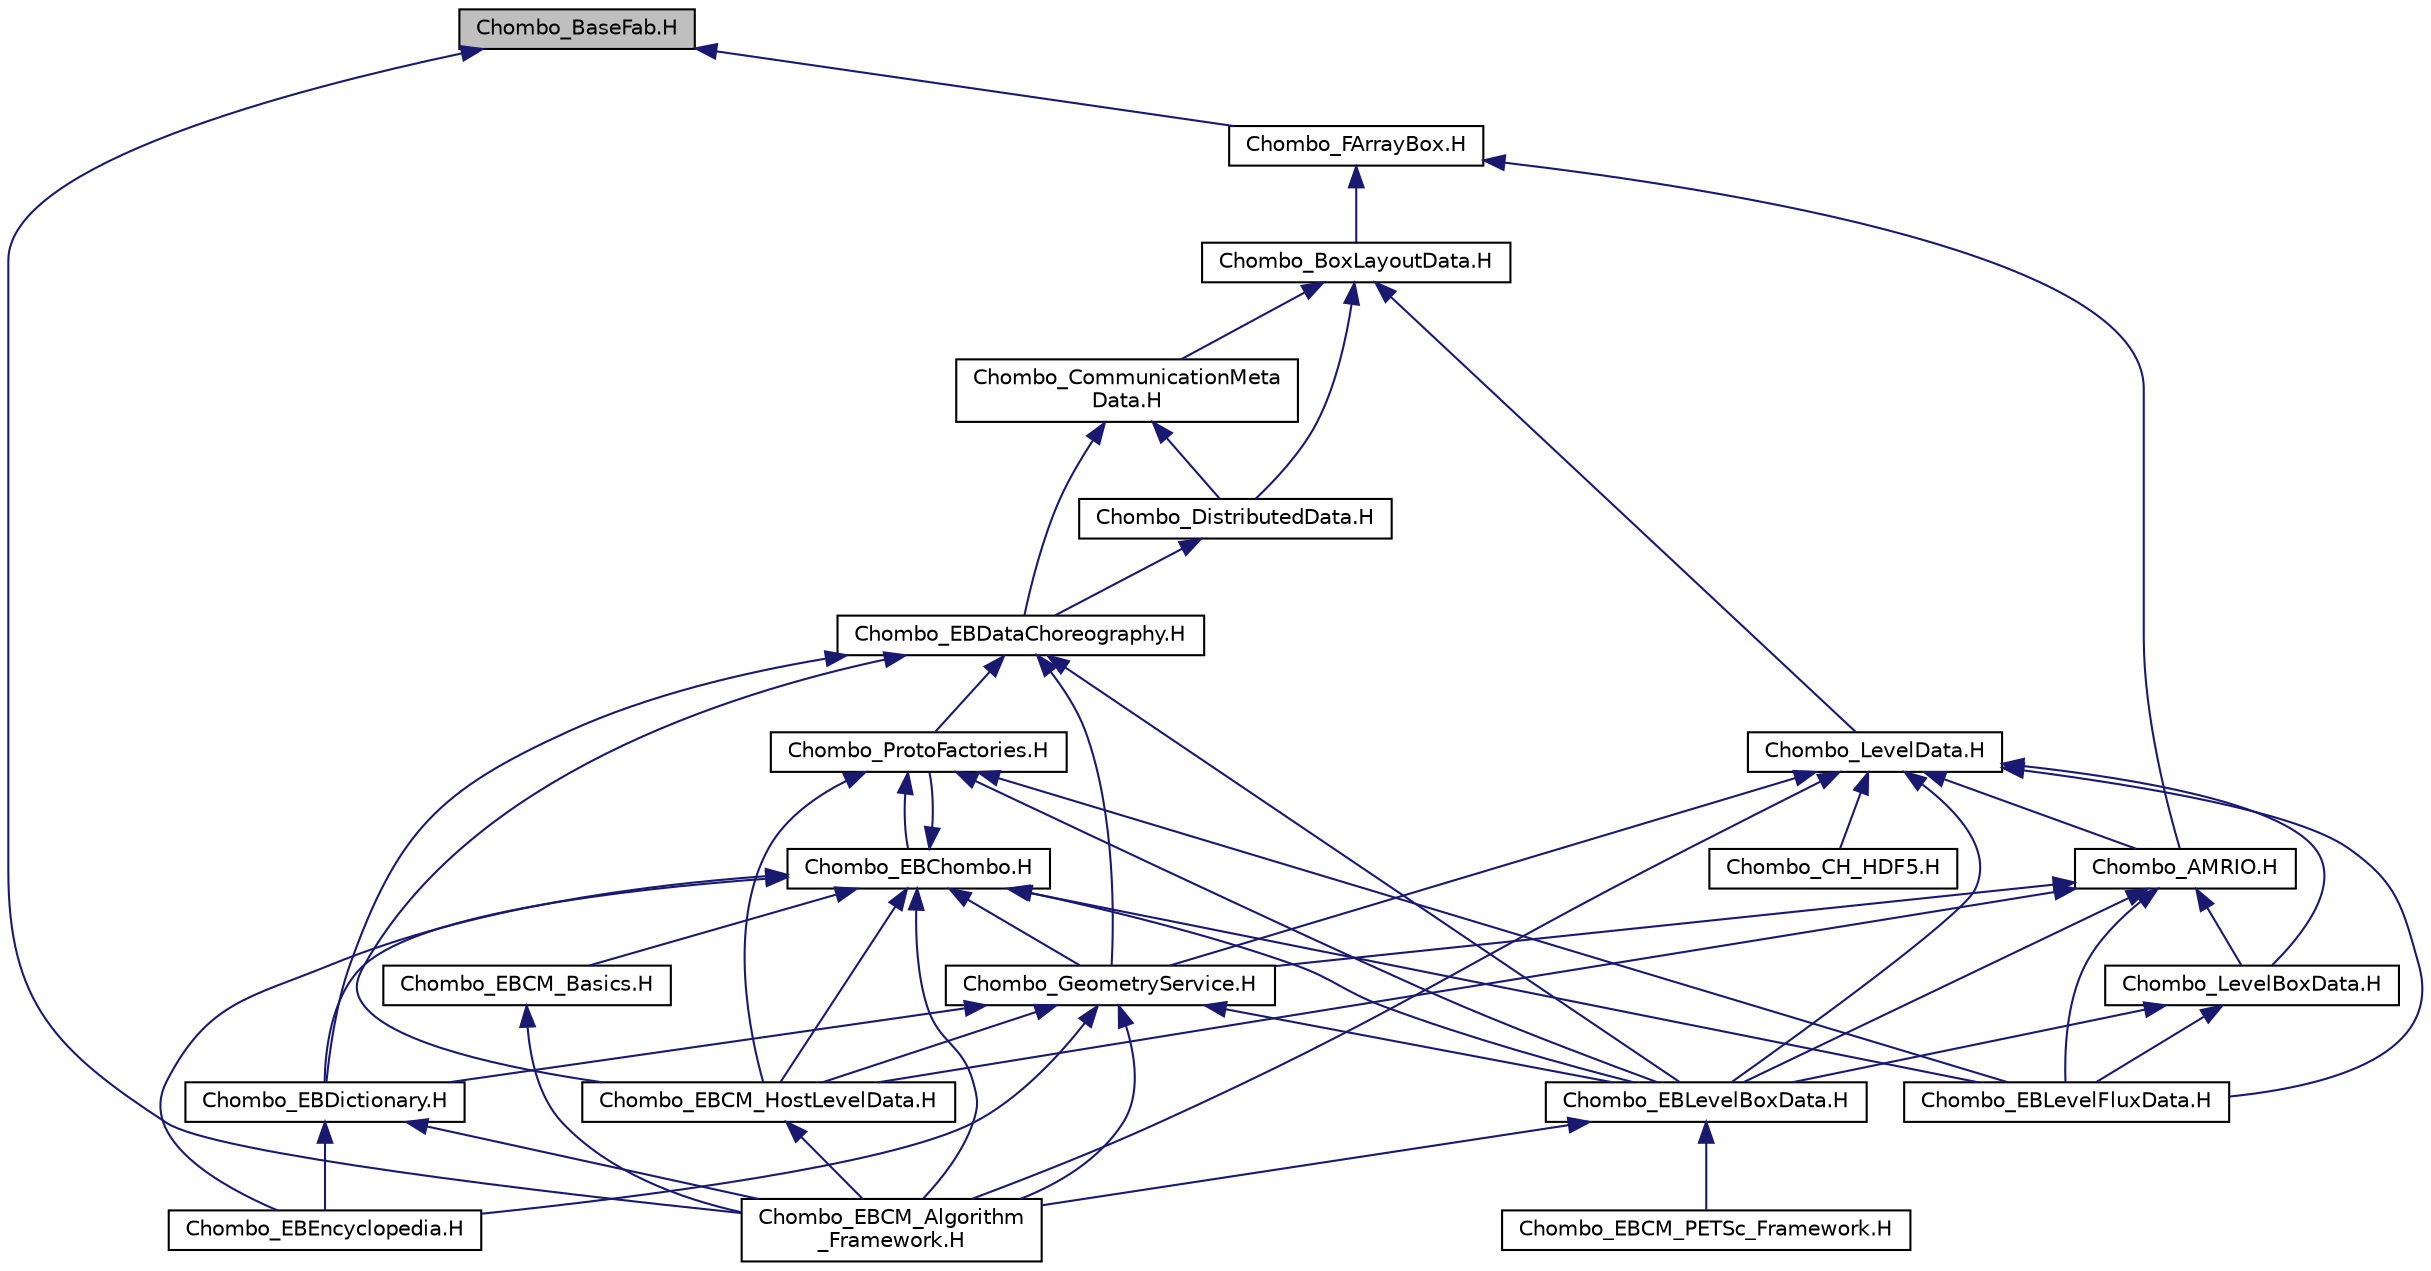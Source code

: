 digraph "Chombo_BaseFab.H"
{
  edge [fontname="Helvetica",fontsize="10",labelfontname="Helvetica",labelfontsize="10"];
  node [fontname="Helvetica",fontsize="10",shape=record];
  Node37 [label="Chombo_BaseFab.H",height=0.2,width=0.4,color="black", fillcolor="grey75", style="filled", fontcolor="black"];
  Node37 -> Node38 [dir="back",color="midnightblue",fontsize="10",style="solid",fontname="Helvetica"];
  Node38 [label="Chombo_FArrayBox.H",height=0.2,width=0.4,color="black", fillcolor="white", style="filled",URL="$Chombo__FArrayBox_8H.html"];
  Node38 -> Node39 [dir="back",color="midnightblue",fontsize="10",style="solid",fontname="Helvetica"];
  Node39 [label="Chombo_BoxLayoutData.H",height=0.2,width=0.4,color="black", fillcolor="white", style="filled",URL="$Chombo__BoxLayoutData_8H.html"];
  Node39 -> Node40 [dir="back",color="midnightblue",fontsize="10",style="solid",fontname="Helvetica"];
  Node40 [label="Chombo_LevelData.H",height=0.2,width=0.4,color="black", fillcolor="white", style="filled",URL="$Chombo__LevelData_8H.html"];
  Node40 -> Node41 [dir="back",color="midnightblue",fontsize="10",style="solid",fontname="Helvetica"];
  Node41 [label="Chombo_AMRIO.H",height=0.2,width=0.4,color="black", fillcolor="white", style="filled",URL="$Chombo__AMRIO_8H.html"];
  Node41 -> Node42 [dir="back",color="midnightblue",fontsize="10",style="solid",fontname="Helvetica"];
  Node42 [label="Chombo_LevelBoxData.H",height=0.2,width=0.4,color="black", fillcolor="white", style="filled",URL="$Chombo__LevelBoxData_8H.html"];
  Node42 -> Node43 [dir="back",color="midnightblue",fontsize="10",style="solid",fontname="Helvetica"];
  Node43 [label="Chombo_EBLevelBoxData.H",height=0.2,width=0.4,color="black", fillcolor="white", style="filled",URL="$Chombo__EBLevelBoxData_8H.html"];
  Node43 -> Node44 [dir="back",color="midnightblue",fontsize="10",style="solid",fontname="Helvetica"];
  Node44 [label="Chombo_EBCM_Algorithm\l_Framework.H",height=0.2,width=0.4,color="black", fillcolor="white", style="filled",URL="$Chombo__EBCM__Algorithm__Framework_8H.html"];
  Node43 -> Node45 [dir="back",color="midnightblue",fontsize="10",style="solid",fontname="Helvetica"];
  Node45 [label="Chombo_EBCM_PETSc_Framework.H",height=0.2,width=0.4,color="black", fillcolor="white", style="filled",URL="$Chombo__EBCM__PETSc__Framework_8H.html"];
  Node42 -> Node46 [dir="back",color="midnightblue",fontsize="10",style="solid",fontname="Helvetica"];
  Node46 [label="Chombo_EBLevelFluxData.H",height=0.2,width=0.4,color="black", fillcolor="white", style="filled",URL="$Chombo__EBLevelFluxData_8H.html"];
  Node41 -> Node47 [dir="back",color="midnightblue",fontsize="10",style="solid",fontname="Helvetica"];
  Node47 [label="Chombo_EBCM_HostLevelData.H",height=0.2,width=0.4,color="black", fillcolor="white", style="filled",URL="$Chombo__EBCM__HostLevelData_8H.html"];
  Node47 -> Node44 [dir="back",color="midnightblue",fontsize="10",style="solid",fontname="Helvetica"];
  Node41 -> Node48 [dir="back",color="midnightblue",fontsize="10",style="solid",fontname="Helvetica"];
  Node48 [label="Chombo_GeometryService.H",height=0.2,width=0.4,color="black", fillcolor="white", style="filled",URL="$Chombo__GeometryService_8H.html"];
  Node48 -> Node44 [dir="back",color="midnightblue",fontsize="10",style="solid",fontname="Helvetica"];
  Node48 -> Node47 [dir="back",color="midnightblue",fontsize="10",style="solid",fontname="Helvetica"];
  Node48 -> Node49 [dir="back",color="midnightblue",fontsize="10",style="solid",fontname="Helvetica"];
  Node49 [label="Chombo_EBDictionary.H",height=0.2,width=0.4,color="black", fillcolor="white", style="filled",URL="$Chombo__EBDictionary_8H.html"];
  Node49 -> Node44 [dir="back",color="midnightblue",fontsize="10",style="solid",fontname="Helvetica"];
  Node49 -> Node50 [dir="back",color="midnightblue",fontsize="10",style="solid",fontname="Helvetica"];
  Node50 [label="Chombo_EBEncyclopedia.H",height=0.2,width=0.4,color="black", fillcolor="white", style="filled",URL="$Chombo__EBEncyclopedia_8H.html"];
  Node48 -> Node50 [dir="back",color="midnightblue",fontsize="10",style="solid",fontname="Helvetica"];
  Node48 -> Node43 [dir="back",color="midnightblue",fontsize="10",style="solid",fontname="Helvetica"];
  Node41 -> Node43 [dir="back",color="midnightblue",fontsize="10",style="solid",fontname="Helvetica"];
  Node41 -> Node46 [dir="back",color="midnightblue",fontsize="10",style="solid",fontname="Helvetica"];
  Node40 -> Node51 [dir="back",color="midnightblue",fontsize="10",style="solid",fontname="Helvetica"];
  Node51 [label="Chombo_CH_HDF5.H",height=0.2,width=0.4,color="black", fillcolor="white", style="filled",URL="$Chombo__CH__HDF5_8H.html"];
  Node40 -> Node42 [dir="back",color="midnightblue",fontsize="10",style="solid",fontname="Helvetica"];
  Node40 -> Node44 [dir="back",color="midnightblue",fontsize="10",style="solid",fontname="Helvetica"];
  Node40 -> Node48 [dir="back",color="midnightblue",fontsize="10",style="solid",fontname="Helvetica"];
  Node40 -> Node43 [dir="back",color="midnightblue",fontsize="10",style="solid",fontname="Helvetica"];
  Node40 -> Node46 [dir="back",color="midnightblue",fontsize="10",style="solid",fontname="Helvetica"];
  Node39 -> Node52 [dir="back",color="midnightblue",fontsize="10",style="solid",fontname="Helvetica"];
  Node52 [label="Chombo_CommunicationMeta\lData.H",height=0.2,width=0.4,color="black", fillcolor="white", style="filled",URL="$Chombo__CommunicationMetaData_8H.html"];
  Node52 -> Node53 [dir="back",color="midnightblue",fontsize="10",style="solid",fontname="Helvetica"];
  Node53 [label="Chombo_DistributedData.H",height=0.2,width=0.4,color="black", fillcolor="white", style="filled",URL="$Chombo__DistributedData_8H.html"];
  Node53 -> Node54 [dir="back",color="midnightblue",fontsize="10",style="solid",fontname="Helvetica"];
  Node54 [label="Chombo_EBDataChoreography.H",height=0.2,width=0.4,color="black", fillcolor="white", style="filled",URL="$Chombo__EBDataChoreography_8H.html"];
  Node54 -> Node47 [dir="back",color="midnightblue",fontsize="10",style="solid",fontname="Helvetica"];
  Node54 -> Node55 [dir="back",color="midnightblue",fontsize="10",style="solid",fontname="Helvetica"];
  Node55 [label="Chombo_ProtoFactories.H",height=0.2,width=0.4,color="black", fillcolor="white", style="filled",URL="$Chombo__ProtoFactories_8H.html"];
  Node55 -> Node47 [dir="back",color="midnightblue",fontsize="10",style="solid",fontname="Helvetica"];
  Node55 -> Node56 [dir="back",color="midnightblue",fontsize="10",style="solid",fontname="Helvetica"];
  Node56 [label="Chombo_EBChombo.H",height=0.2,width=0.4,color="black", fillcolor="white", style="filled",URL="$Chombo__EBChombo_8H.html"];
  Node56 -> Node44 [dir="back",color="midnightblue",fontsize="10",style="solid",fontname="Helvetica"];
  Node56 -> Node47 [dir="back",color="midnightblue",fontsize="10",style="solid",fontname="Helvetica"];
  Node56 -> Node57 [dir="back",color="midnightblue",fontsize="10",style="solid",fontname="Helvetica"];
  Node57 [label="Chombo_EBCM_Basics.H",height=0.2,width=0.4,color="black", fillcolor="white", style="filled",URL="$Chombo__EBCM__Basics_8H.html"];
  Node57 -> Node44 [dir="back",color="midnightblue",fontsize="10",style="solid",fontname="Helvetica"];
  Node56 -> Node55 [dir="back",color="midnightblue",fontsize="10",style="solid",fontname="Helvetica"];
  Node56 -> Node49 [dir="back",color="midnightblue",fontsize="10",style="solid",fontname="Helvetica"];
  Node56 -> Node48 [dir="back",color="midnightblue",fontsize="10",style="solid",fontname="Helvetica"];
  Node56 -> Node50 [dir="back",color="midnightblue",fontsize="10",style="solid",fontname="Helvetica"];
  Node56 -> Node43 [dir="back",color="midnightblue",fontsize="10",style="solid",fontname="Helvetica"];
  Node56 -> Node46 [dir="back",color="midnightblue",fontsize="10",style="solid",fontname="Helvetica"];
  Node55 -> Node43 [dir="back",color="midnightblue",fontsize="10",style="solid",fontname="Helvetica"];
  Node55 -> Node46 [dir="back",color="midnightblue",fontsize="10",style="solid",fontname="Helvetica"];
  Node54 -> Node49 [dir="back",color="midnightblue",fontsize="10",style="solid",fontname="Helvetica"];
  Node54 -> Node48 [dir="back",color="midnightblue",fontsize="10",style="solid",fontname="Helvetica"];
  Node54 -> Node43 [dir="back",color="midnightblue",fontsize="10",style="solid",fontname="Helvetica"];
  Node52 -> Node54 [dir="back",color="midnightblue",fontsize="10",style="solid",fontname="Helvetica"];
  Node39 -> Node53 [dir="back",color="midnightblue",fontsize="10",style="solid",fontname="Helvetica"];
  Node38 -> Node41 [dir="back",color="midnightblue",fontsize="10",style="solid",fontname="Helvetica"];
  Node37 -> Node44 [dir="back",color="midnightblue",fontsize="10",style="solid",fontname="Helvetica"];
}

